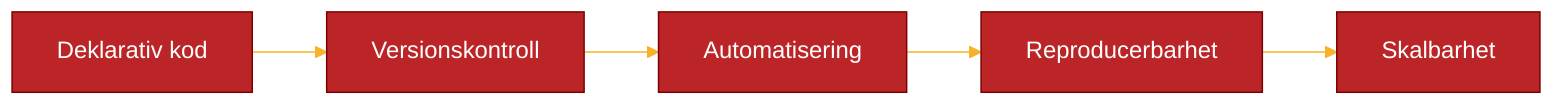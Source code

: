 ---
config:
  theme: 'base'
  themeVariables:
    primaryColor: '#BB2528'
    primaryTextColor: '#fff'
    primaryBorderColor: '#7C0000'
    lineColor: '#F8B229'
    secondaryColor: '#006100'
    tertiaryColor: '#fff'
---
graph LR
    A[Deklarativ kod] --> B[Versionskontroll]
    B --> C[Automatisering]
    C --> D[Reproducerbarhet]
    D --> E[Skalbarhet]